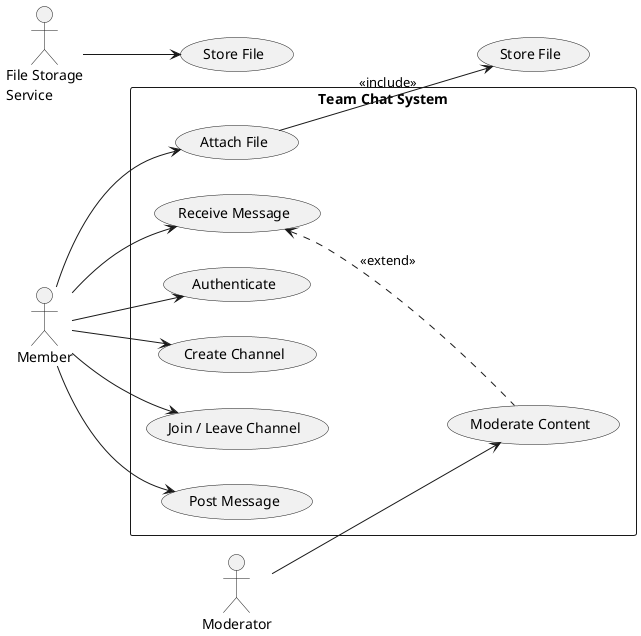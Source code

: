 @startuml
left to right direction
skinparam packageStyle rectangle
'— actors —
actor Member
actor Moderator
actor "File Storage\nService" as Storage

'— system boundary —
rectangle "Team Chat System" {
  (Authenticate)
  (Create Channel)
  (Join / Leave Channel)
  (Post Message)
  (Attach File)
  (Receive Message)
  (Moderate Content)
}

'— external UC —
(Store File) as StoreFile

'— relationships —
Member --> (Authenticate)
Member --> (Create Channel)
Member --> (Join / Leave Channel)
Member --> (Post Message)
Member --> (Attach File)
Member --> (Receive Message)

Moderator --> (Moderate Content)

Storage --> StoreFile

(Attach File) --> (Store File) : <<include>>
(Moderate Content) .u.> (Receive Message) : <<extend>>

@enduml

